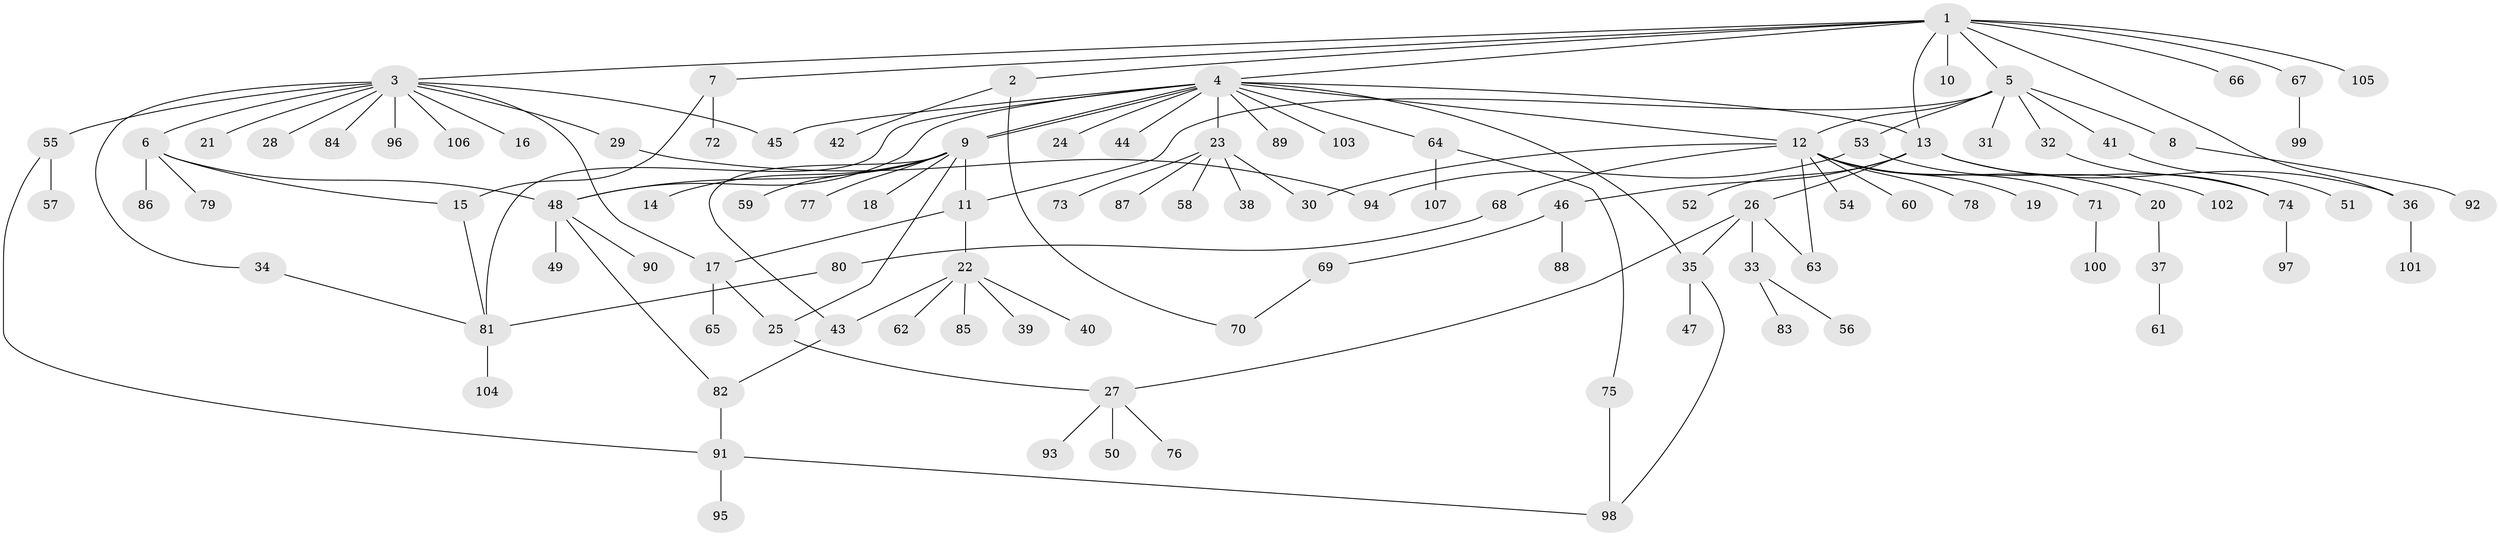 // Generated by graph-tools (version 1.1) at 2025/47/03/09/25 04:47:24]
// undirected, 107 vertices, 132 edges
graph export_dot {
graph [start="1"]
  node [color=gray90,style=filled];
  1;
  2;
  3;
  4;
  5;
  6;
  7;
  8;
  9;
  10;
  11;
  12;
  13;
  14;
  15;
  16;
  17;
  18;
  19;
  20;
  21;
  22;
  23;
  24;
  25;
  26;
  27;
  28;
  29;
  30;
  31;
  32;
  33;
  34;
  35;
  36;
  37;
  38;
  39;
  40;
  41;
  42;
  43;
  44;
  45;
  46;
  47;
  48;
  49;
  50;
  51;
  52;
  53;
  54;
  55;
  56;
  57;
  58;
  59;
  60;
  61;
  62;
  63;
  64;
  65;
  66;
  67;
  68;
  69;
  70;
  71;
  72;
  73;
  74;
  75;
  76;
  77;
  78;
  79;
  80;
  81;
  82;
  83;
  84;
  85;
  86;
  87;
  88;
  89;
  90;
  91;
  92;
  93;
  94;
  95;
  96;
  97;
  98;
  99;
  100;
  101;
  102;
  103;
  104;
  105;
  106;
  107;
  1 -- 2;
  1 -- 3;
  1 -- 4;
  1 -- 5;
  1 -- 7;
  1 -- 10;
  1 -- 13;
  1 -- 36;
  1 -- 66;
  1 -- 67;
  1 -- 105;
  2 -- 42;
  2 -- 70;
  3 -- 6;
  3 -- 16;
  3 -- 17;
  3 -- 21;
  3 -- 28;
  3 -- 29;
  3 -- 34;
  3 -- 45;
  3 -- 55;
  3 -- 84;
  3 -- 96;
  3 -- 106;
  4 -- 9;
  4 -- 9;
  4 -- 12;
  4 -- 13;
  4 -- 23;
  4 -- 24;
  4 -- 35;
  4 -- 44;
  4 -- 45;
  4 -- 48;
  4 -- 64;
  4 -- 81;
  4 -- 89;
  4 -- 103;
  5 -- 8;
  5 -- 11;
  5 -- 12;
  5 -- 31;
  5 -- 32;
  5 -- 41;
  5 -- 53;
  6 -- 15;
  6 -- 48;
  6 -- 79;
  6 -- 86;
  7 -- 15;
  7 -- 72;
  8 -- 92;
  9 -- 11;
  9 -- 14;
  9 -- 18;
  9 -- 25;
  9 -- 43;
  9 -- 48;
  9 -- 59;
  9 -- 77;
  11 -- 17;
  11 -- 22;
  12 -- 19;
  12 -- 20;
  12 -- 30;
  12 -- 54;
  12 -- 60;
  12 -- 63;
  12 -- 68;
  12 -- 71;
  12 -- 78;
  13 -- 26;
  13 -- 36;
  13 -- 46;
  13 -- 52;
  13 -- 74;
  15 -- 81;
  17 -- 25;
  17 -- 65;
  20 -- 37;
  22 -- 39;
  22 -- 40;
  22 -- 43;
  22 -- 62;
  22 -- 85;
  23 -- 30;
  23 -- 38;
  23 -- 58;
  23 -- 73;
  23 -- 87;
  25 -- 27;
  26 -- 27;
  26 -- 33;
  26 -- 35;
  26 -- 63;
  27 -- 50;
  27 -- 76;
  27 -- 93;
  29 -- 94;
  32 -- 74;
  33 -- 56;
  33 -- 83;
  34 -- 81;
  35 -- 47;
  35 -- 98;
  36 -- 101;
  37 -- 61;
  41 -- 51;
  43 -- 82;
  46 -- 69;
  46 -- 88;
  48 -- 49;
  48 -- 82;
  48 -- 90;
  53 -- 94;
  53 -- 102;
  55 -- 57;
  55 -- 91;
  64 -- 75;
  64 -- 107;
  67 -- 99;
  68 -- 80;
  69 -- 70;
  71 -- 100;
  74 -- 97;
  75 -- 98;
  80 -- 81;
  81 -- 104;
  82 -- 91;
  91 -- 95;
  91 -- 98;
}
